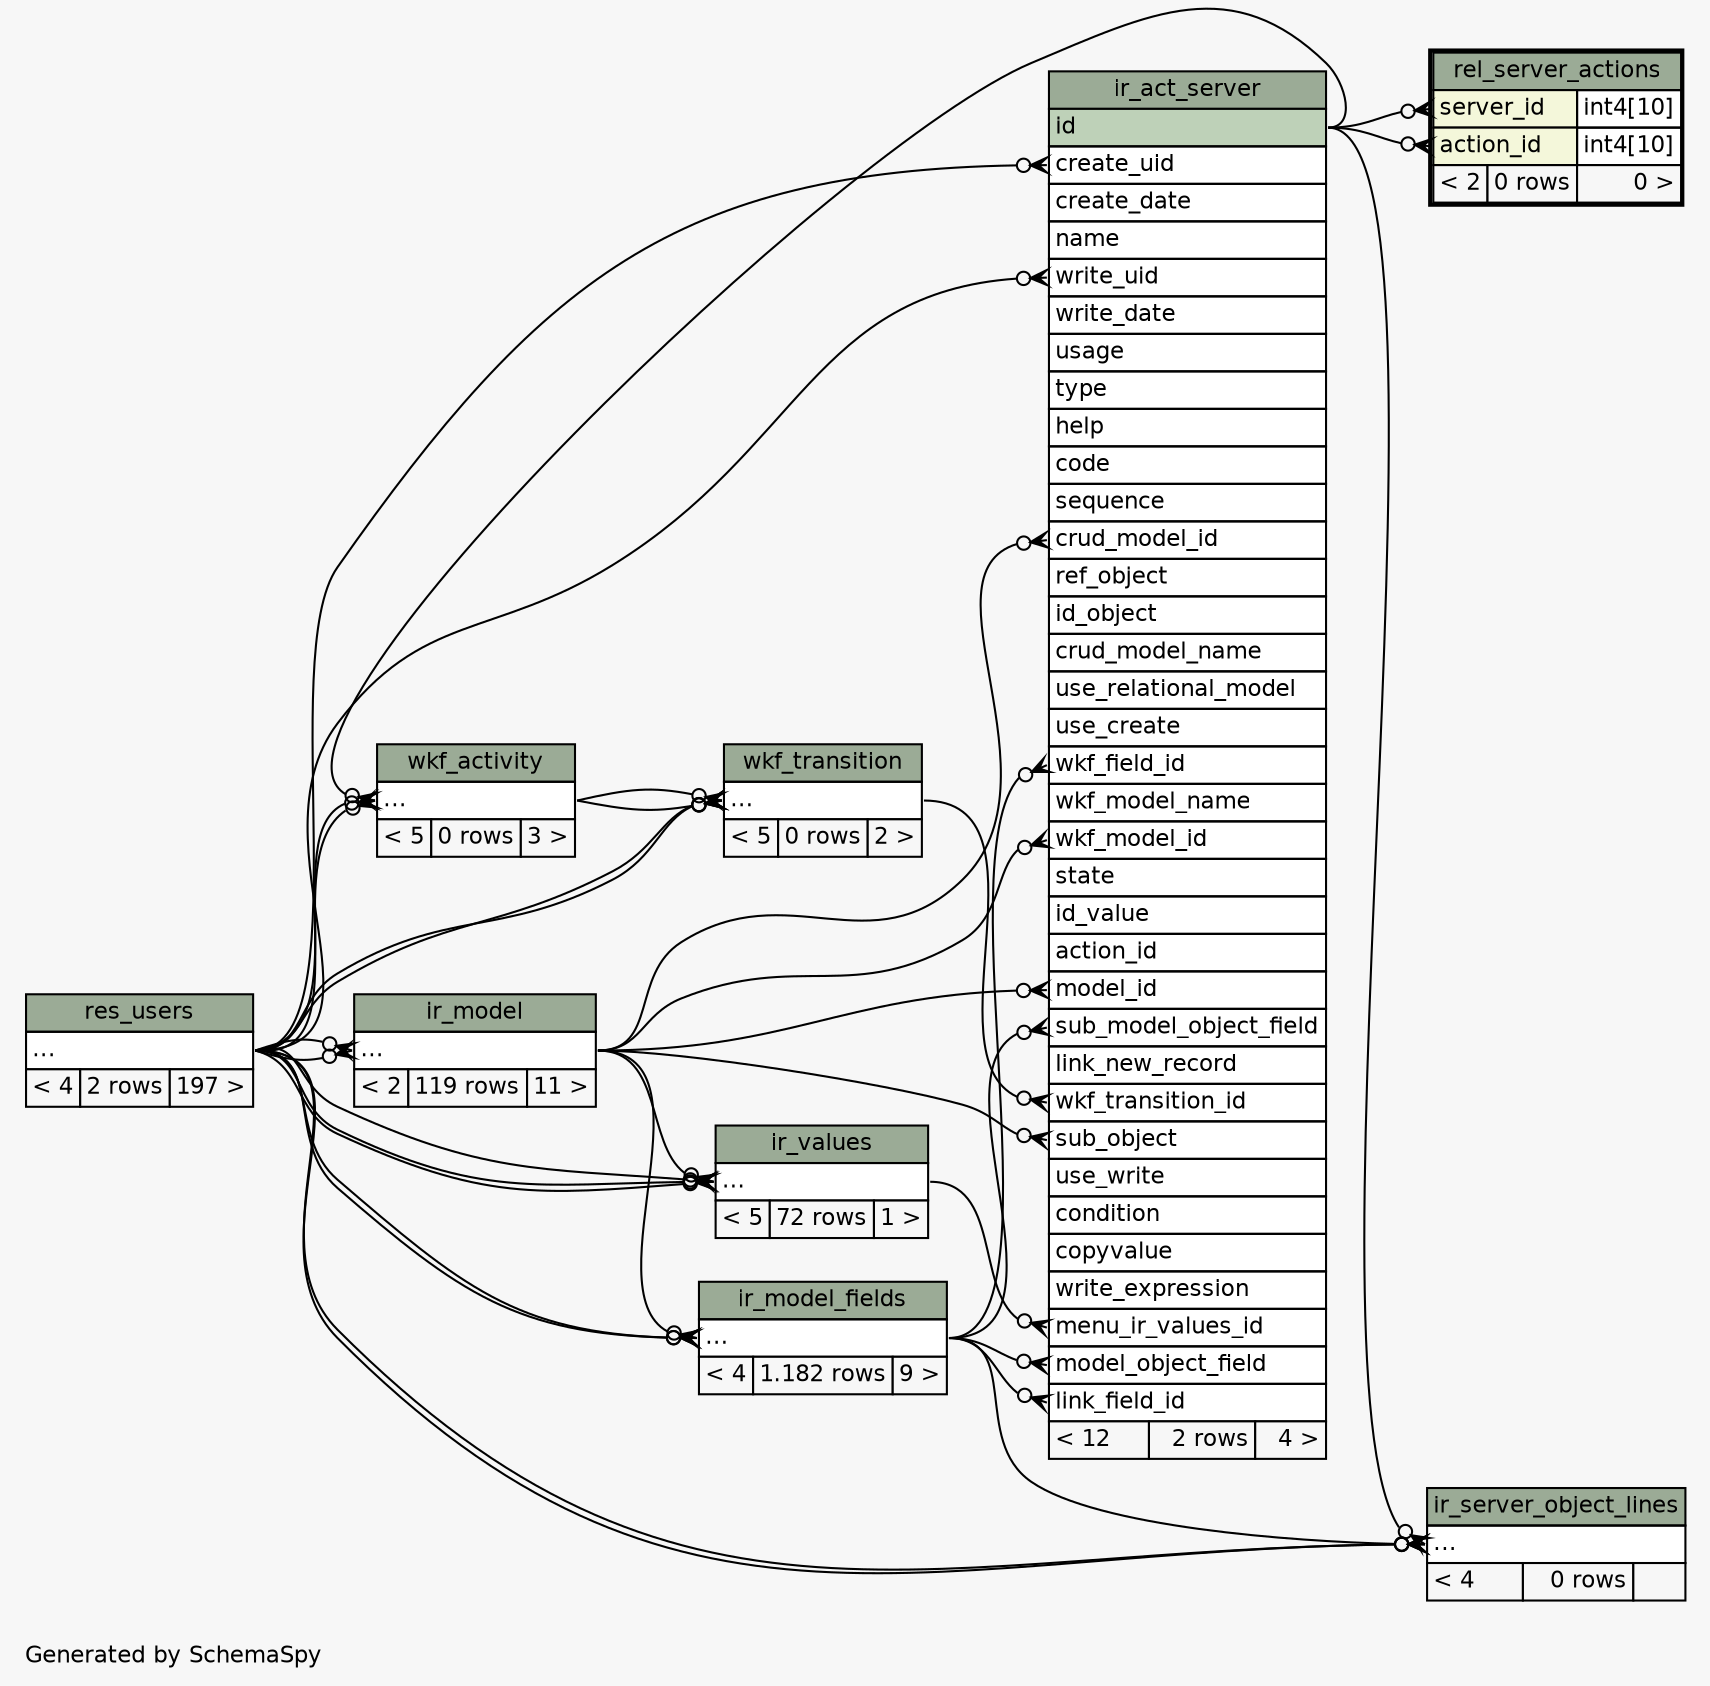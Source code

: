 // dot 2.36.0 on Linux 3.13.0-68-generic
// SchemaSpy rev 590
digraph "twoDegreesRelationshipsDiagram" {
  graph [
    rankdir="RL"
    bgcolor="#f7f7f7"
    label="\nGenerated by SchemaSpy"
    labeljust="l"
    nodesep="0.18"
    ranksep="0.46"
    fontname="Helvetica"
    fontsize="11"
  ];
  node [
    fontname="Helvetica"
    fontsize="11"
    shape="plaintext"
  ];
  edge [
    arrowsize="0.8"
  ];
  "ir_act_server":"create_uid":w -> "res_users":"elipses":e [arrowhead=none dir=back arrowtail=crowodot];
  "ir_act_server":"crud_model_id":w -> "ir_model":"elipses":e [arrowhead=none dir=back arrowtail=crowodot];
  "ir_act_server":"link_field_id":w -> "ir_model_fields":"elipses":e [arrowhead=none dir=back arrowtail=crowodot];
  "ir_act_server":"menu_ir_values_id":w -> "ir_values":"elipses":e [arrowhead=none dir=back arrowtail=crowodot];
  "ir_act_server":"model_id":w -> "ir_model":"elipses":e [arrowhead=none dir=back arrowtail=crowodot];
  "ir_act_server":"model_object_field":w -> "ir_model_fields":"elipses":e [arrowhead=none dir=back arrowtail=crowodot];
  "ir_act_server":"sub_model_object_field":w -> "ir_model_fields":"elipses":e [arrowhead=none dir=back arrowtail=crowodot];
  "ir_act_server":"sub_object":w -> "ir_model":"elipses":e [arrowhead=none dir=back arrowtail=crowodot];
  "ir_act_server":"wkf_field_id":w -> "ir_model_fields":"elipses":e [arrowhead=none dir=back arrowtail=crowodot];
  "ir_act_server":"wkf_model_id":w -> "ir_model":"elipses":e [arrowhead=none dir=back arrowtail=crowodot];
  "ir_act_server":"wkf_transition_id":w -> "wkf_transition":"elipses":e [arrowhead=none dir=back arrowtail=crowodot];
  "ir_act_server":"write_uid":w -> "res_users":"elipses":e [arrowhead=none dir=back arrowtail=crowodot];
  "ir_model":"elipses":w -> "res_users":"elipses":e [arrowhead=none dir=back arrowtail=crowodot];
  "ir_model":"elipses":w -> "res_users":"elipses":e [arrowhead=none dir=back arrowtail=crowodot];
  "ir_model_fields":"elipses":w -> "res_users":"elipses":e [arrowhead=none dir=back arrowtail=crowodot];
  "ir_model_fields":"elipses":w -> "ir_model":"elipses":e [arrowhead=none dir=back arrowtail=crowodot];
  "ir_model_fields":"elipses":w -> "res_users":"elipses":e [arrowhead=none dir=back arrowtail=crowodot];
  "ir_server_object_lines":"elipses":w -> "ir_model_fields":"elipses":e [arrowhead=none dir=back arrowtail=crowodot];
  "ir_server_object_lines":"elipses":w -> "res_users":"elipses":e [arrowhead=none dir=back arrowtail=crowodot];
  "ir_server_object_lines":"elipses":w -> "ir_act_server":"id":e [arrowhead=none dir=back arrowtail=crowodot];
  "ir_server_object_lines":"elipses":w -> "res_users":"elipses":e [arrowhead=none dir=back arrowtail=crowodot];
  "ir_values":"elipses":w -> "res_users":"elipses":e [arrowhead=none dir=back arrowtail=crowodot];
  "ir_values":"elipses":w -> "ir_model":"elipses":e [arrowhead=none dir=back arrowtail=crowodot];
  "ir_values":"elipses":w -> "res_users":"elipses":e [arrowhead=none dir=back arrowtail=crowodot];
  "ir_values":"elipses":w -> "res_users":"elipses":e [arrowhead=none dir=back arrowtail=crowodot];
  "rel_server_actions":"action_id":w -> "ir_act_server":"id":e [arrowhead=none dir=back arrowtail=crowodot];
  "rel_server_actions":"server_id":w -> "ir_act_server":"id":e [arrowhead=none dir=back arrowtail=crowodot];
  "wkf_activity":"elipses":w -> "ir_act_server":"id":e [arrowhead=none dir=back arrowtail=crowodot];
  "wkf_activity":"elipses":w -> "res_users":"elipses":e [arrowhead=none dir=back arrowtail=crowodot];
  "wkf_activity":"elipses":w -> "res_users":"elipses":e [arrowhead=none dir=back arrowtail=crowodot];
  "wkf_transition":"elipses":w -> "wkf_activity":"elipses":e [arrowhead=none dir=back arrowtail=crowodot];
  "wkf_transition":"elipses":w -> "wkf_activity":"elipses":e [arrowhead=none dir=back arrowtail=crowodot];
  "wkf_transition":"elipses":w -> "res_users":"elipses":e [arrowhead=none dir=back arrowtail=crowodot];
  "wkf_transition":"elipses":w -> "res_users":"elipses":e [arrowhead=none dir=back arrowtail=crowodot];
  "ir_act_server" [
    label=<
    <TABLE BORDER="0" CELLBORDER="1" CELLSPACING="0" BGCOLOR="#ffffff">
      <TR><TD COLSPAN="3" BGCOLOR="#9bab96" ALIGN="CENTER">ir_act_server</TD></TR>
      <TR><TD PORT="id" COLSPAN="3" BGCOLOR="#bed1b8" ALIGN="LEFT">id</TD></TR>
      <TR><TD PORT="create_uid" COLSPAN="3" ALIGN="LEFT">create_uid</TD></TR>
      <TR><TD PORT="create_date" COLSPAN="3" ALIGN="LEFT">create_date</TD></TR>
      <TR><TD PORT="name" COLSPAN="3" ALIGN="LEFT">name</TD></TR>
      <TR><TD PORT="write_uid" COLSPAN="3" ALIGN="LEFT">write_uid</TD></TR>
      <TR><TD PORT="write_date" COLSPAN="3" ALIGN="LEFT">write_date</TD></TR>
      <TR><TD PORT="usage" COLSPAN="3" ALIGN="LEFT">usage</TD></TR>
      <TR><TD PORT="type" COLSPAN="3" ALIGN="LEFT">type</TD></TR>
      <TR><TD PORT="help" COLSPAN="3" ALIGN="LEFT">help</TD></TR>
      <TR><TD PORT="code" COLSPAN="3" ALIGN="LEFT">code</TD></TR>
      <TR><TD PORT="sequence" COLSPAN="3" ALIGN="LEFT">sequence</TD></TR>
      <TR><TD PORT="crud_model_id" COLSPAN="3" ALIGN="LEFT">crud_model_id</TD></TR>
      <TR><TD PORT="ref_object" COLSPAN="3" ALIGN="LEFT">ref_object</TD></TR>
      <TR><TD PORT="id_object" COLSPAN="3" ALIGN="LEFT">id_object</TD></TR>
      <TR><TD PORT="crud_model_name" COLSPAN="3" ALIGN="LEFT">crud_model_name</TD></TR>
      <TR><TD PORT="use_relational_model" COLSPAN="3" ALIGN="LEFT">use_relational_model</TD></TR>
      <TR><TD PORT="use_create" COLSPAN="3" ALIGN="LEFT">use_create</TD></TR>
      <TR><TD PORT="wkf_field_id" COLSPAN="3" ALIGN="LEFT">wkf_field_id</TD></TR>
      <TR><TD PORT="wkf_model_name" COLSPAN="3" ALIGN="LEFT">wkf_model_name</TD></TR>
      <TR><TD PORT="wkf_model_id" COLSPAN="3" ALIGN="LEFT">wkf_model_id</TD></TR>
      <TR><TD PORT="state" COLSPAN="3" ALIGN="LEFT">state</TD></TR>
      <TR><TD PORT="id_value" COLSPAN="3" ALIGN="LEFT">id_value</TD></TR>
      <TR><TD PORT="action_id" COLSPAN="3" ALIGN="LEFT">action_id</TD></TR>
      <TR><TD PORT="model_id" COLSPAN="3" ALIGN="LEFT">model_id</TD></TR>
      <TR><TD PORT="sub_model_object_field" COLSPAN="3" ALIGN="LEFT">sub_model_object_field</TD></TR>
      <TR><TD PORT="link_new_record" COLSPAN="3" ALIGN="LEFT">link_new_record</TD></TR>
      <TR><TD PORT="wkf_transition_id" COLSPAN="3" ALIGN="LEFT">wkf_transition_id</TD></TR>
      <TR><TD PORT="sub_object" COLSPAN="3" ALIGN="LEFT">sub_object</TD></TR>
      <TR><TD PORT="use_write" COLSPAN="3" ALIGN="LEFT">use_write</TD></TR>
      <TR><TD PORT="condition" COLSPAN="3" ALIGN="LEFT">condition</TD></TR>
      <TR><TD PORT="copyvalue" COLSPAN="3" ALIGN="LEFT">copyvalue</TD></TR>
      <TR><TD PORT="write_expression" COLSPAN="3" ALIGN="LEFT">write_expression</TD></TR>
      <TR><TD PORT="menu_ir_values_id" COLSPAN="3" ALIGN="LEFT">menu_ir_values_id</TD></TR>
      <TR><TD PORT="model_object_field" COLSPAN="3" ALIGN="LEFT">model_object_field</TD></TR>
      <TR><TD PORT="link_field_id" COLSPAN="3" ALIGN="LEFT">link_field_id</TD></TR>
      <TR><TD ALIGN="LEFT" BGCOLOR="#f7f7f7">&lt; 12</TD><TD ALIGN="RIGHT" BGCOLOR="#f7f7f7">2 rows</TD><TD ALIGN="RIGHT" BGCOLOR="#f7f7f7">4 &gt;</TD></TR>
    </TABLE>>
    URL="ir_act_server.html"
    tooltip="ir_act_server"
  ];
  "ir_model" [
    label=<
    <TABLE BORDER="0" CELLBORDER="1" CELLSPACING="0" BGCOLOR="#ffffff">
      <TR><TD COLSPAN="3" BGCOLOR="#9bab96" ALIGN="CENTER">ir_model</TD></TR>
      <TR><TD PORT="elipses" COLSPAN="3" ALIGN="LEFT">...</TD></TR>
      <TR><TD ALIGN="LEFT" BGCOLOR="#f7f7f7">&lt; 2</TD><TD ALIGN="RIGHT" BGCOLOR="#f7f7f7">119 rows</TD><TD ALIGN="RIGHT" BGCOLOR="#f7f7f7">11 &gt;</TD></TR>
    </TABLE>>
    URL="ir_model.html"
    tooltip="ir_model"
  ];
  "ir_model_fields" [
    label=<
    <TABLE BORDER="0" CELLBORDER="1" CELLSPACING="0" BGCOLOR="#ffffff">
      <TR><TD COLSPAN="3" BGCOLOR="#9bab96" ALIGN="CENTER">ir_model_fields</TD></TR>
      <TR><TD PORT="elipses" COLSPAN="3" ALIGN="LEFT">...</TD></TR>
      <TR><TD ALIGN="LEFT" BGCOLOR="#f7f7f7">&lt; 4</TD><TD ALIGN="RIGHT" BGCOLOR="#f7f7f7">1.182 rows</TD><TD ALIGN="RIGHT" BGCOLOR="#f7f7f7">9 &gt;</TD></TR>
    </TABLE>>
    URL="ir_model_fields.html"
    tooltip="ir_model_fields"
  ];
  "ir_server_object_lines" [
    label=<
    <TABLE BORDER="0" CELLBORDER="1" CELLSPACING="0" BGCOLOR="#ffffff">
      <TR><TD COLSPAN="3" BGCOLOR="#9bab96" ALIGN="CENTER">ir_server_object_lines</TD></TR>
      <TR><TD PORT="elipses" COLSPAN="3" ALIGN="LEFT">...</TD></TR>
      <TR><TD ALIGN="LEFT" BGCOLOR="#f7f7f7">&lt; 4</TD><TD ALIGN="RIGHT" BGCOLOR="#f7f7f7">0 rows</TD><TD ALIGN="RIGHT" BGCOLOR="#f7f7f7">  </TD></TR>
    </TABLE>>
    URL="ir_server_object_lines.html"
    tooltip="ir_server_object_lines"
  ];
  "ir_values" [
    label=<
    <TABLE BORDER="0" CELLBORDER="1" CELLSPACING="0" BGCOLOR="#ffffff">
      <TR><TD COLSPAN="3" BGCOLOR="#9bab96" ALIGN="CENTER">ir_values</TD></TR>
      <TR><TD PORT="elipses" COLSPAN="3" ALIGN="LEFT">...</TD></TR>
      <TR><TD ALIGN="LEFT" BGCOLOR="#f7f7f7">&lt; 5</TD><TD ALIGN="RIGHT" BGCOLOR="#f7f7f7">72 rows</TD><TD ALIGN="RIGHT" BGCOLOR="#f7f7f7">1 &gt;</TD></TR>
    </TABLE>>
    URL="ir_values.html"
    tooltip="ir_values"
  ];
  "rel_server_actions" [
    label=<
    <TABLE BORDER="2" CELLBORDER="1" CELLSPACING="0" BGCOLOR="#ffffff">
      <TR><TD COLSPAN="3" BGCOLOR="#9bab96" ALIGN="CENTER">rel_server_actions</TD></TR>
      <TR><TD PORT="server_id" COLSPAN="2" BGCOLOR="#f4f7da" ALIGN="LEFT">server_id</TD><TD PORT="server_id.type" ALIGN="LEFT">int4[10]</TD></TR>
      <TR><TD PORT="action_id" COLSPAN="2" BGCOLOR="#f4f7da" ALIGN="LEFT">action_id</TD><TD PORT="action_id.type" ALIGN="LEFT">int4[10]</TD></TR>
      <TR><TD ALIGN="LEFT" BGCOLOR="#f7f7f7">&lt; 2</TD><TD ALIGN="RIGHT" BGCOLOR="#f7f7f7">0 rows</TD><TD ALIGN="RIGHT" BGCOLOR="#f7f7f7">0 &gt;</TD></TR>
    </TABLE>>
    URL="rel_server_actions.html"
    tooltip="rel_server_actions"
  ];
  "res_users" [
    label=<
    <TABLE BORDER="0" CELLBORDER="1" CELLSPACING="0" BGCOLOR="#ffffff">
      <TR><TD COLSPAN="3" BGCOLOR="#9bab96" ALIGN="CENTER">res_users</TD></TR>
      <TR><TD PORT="elipses" COLSPAN="3" ALIGN="LEFT">...</TD></TR>
      <TR><TD ALIGN="LEFT" BGCOLOR="#f7f7f7">&lt; 4</TD><TD ALIGN="RIGHT" BGCOLOR="#f7f7f7">2 rows</TD><TD ALIGN="RIGHT" BGCOLOR="#f7f7f7">197 &gt;</TD></TR>
    </TABLE>>
    URL="res_users.html"
    tooltip="res_users"
  ];
  "wkf_activity" [
    label=<
    <TABLE BORDER="0" CELLBORDER="1" CELLSPACING="0" BGCOLOR="#ffffff">
      <TR><TD COLSPAN="3" BGCOLOR="#9bab96" ALIGN="CENTER">wkf_activity</TD></TR>
      <TR><TD PORT="elipses" COLSPAN="3" ALIGN="LEFT">...</TD></TR>
      <TR><TD ALIGN="LEFT" BGCOLOR="#f7f7f7">&lt; 5</TD><TD ALIGN="RIGHT" BGCOLOR="#f7f7f7">0 rows</TD><TD ALIGN="RIGHT" BGCOLOR="#f7f7f7">3 &gt;</TD></TR>
    </TABLE>>
    URL="wkf_activity.html"
    tooltip="wkf_activity"
  ];
  "wkf_transition" [
    label=<
    <TABLE BORDER="0" CELLBORDER="1" CELLSPACING="0" BGCOLOR="#ffffff">
      <TR><TD COLSPAN="3" BGCOLOR="#9bab96" ALIGN="CENTER">wkf_transition</TD></TR>
      <TR><TD PORT="elipses" COLSPAN="3" ALIGN="LEFT">...</TD></TR>
      <TR><TD ALIGN="LEFT" BGCOLOR="#f7f7f7">&lt; 5</TD><TD ALIGN="RIGHT" BGCOLOR="#f7f7f7">0 rows</TD><TD ALIGN="RIGHT" BGCOLOR="#f7f7f7">2 &gt;</TD></TR>
    </TABLE>>
    URL="wkf_transition.html"
    tooltip="wkf_transition"
  ];
}
